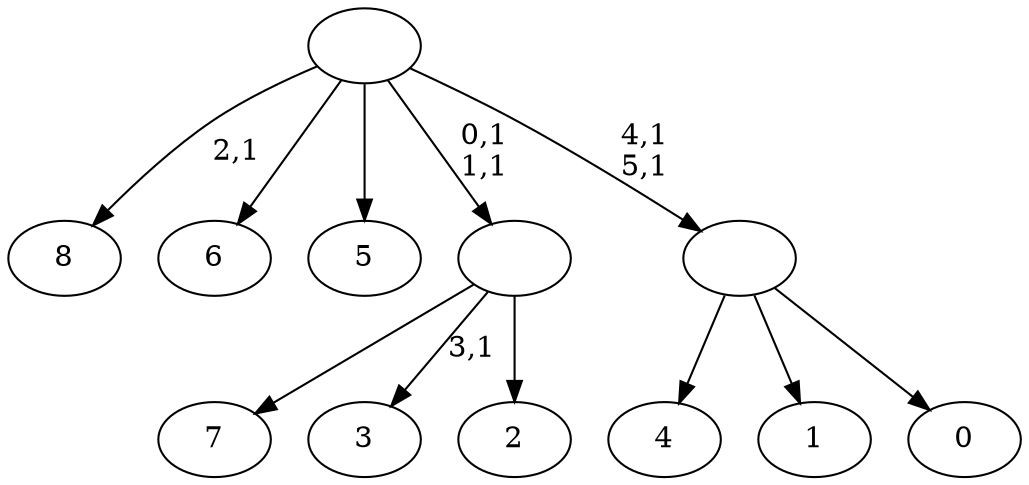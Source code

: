 digraph T {
	15 [label="8"]
	13 [label="7"]
	12 [label="6"]
	11 [label="5"]
	10 [label="4"]
	9 [label="3"]
	7 [label="2"]
	6 [label=""]
	4 [label="1"]
	3 [label="0"]
	2 [label=""]
	0 [label=""]
	6 -> 9 [label="3,1"]
	6 -> 13 [label=""]
	6 -> 7 [label=""]
	2 -> 10 [label=""]
	2 -> 4 [label=""]
	2 -> 3 [label=""]
	0 -> 2 [label="4,1\n5,1"]
	0 -> 6 [label="0,1\n1,1"]
	0 -> 15 [label="2,1"]
	0 -> 12 [label=""]
	0 -> 11 [label=""]
}
